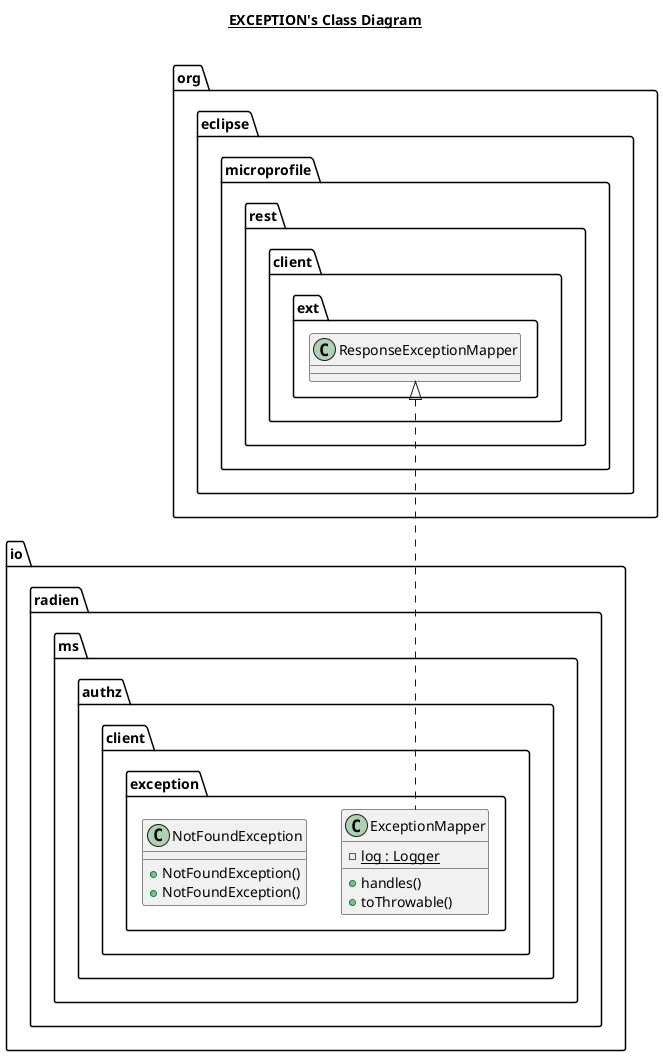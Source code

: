@startuml

title __EXCEPTION's Class Diagram__\n

  namespace io.radien.ms.authz.client {
    namespace exception {
      class io.radien.ms.authz.client.exception.ExceptionMapper {
          {static} - log : Logger
          + handles()
          + toThrowable()
      }
    }
  }
  

  namespace io.radien.ms.authz.client {
    namespace exception {
      class io.radien.ms.authz.client.exception.NotFoundException {
          + NotFoundException()
          + NotFoundException()
      }
    }
  }
  

  io.radien.ms.authz.client.exception.ExceptionMapper .up.|> org.eclipse.microprofile.rest.client.ext.ResponseExceptionMapper







@enduml
